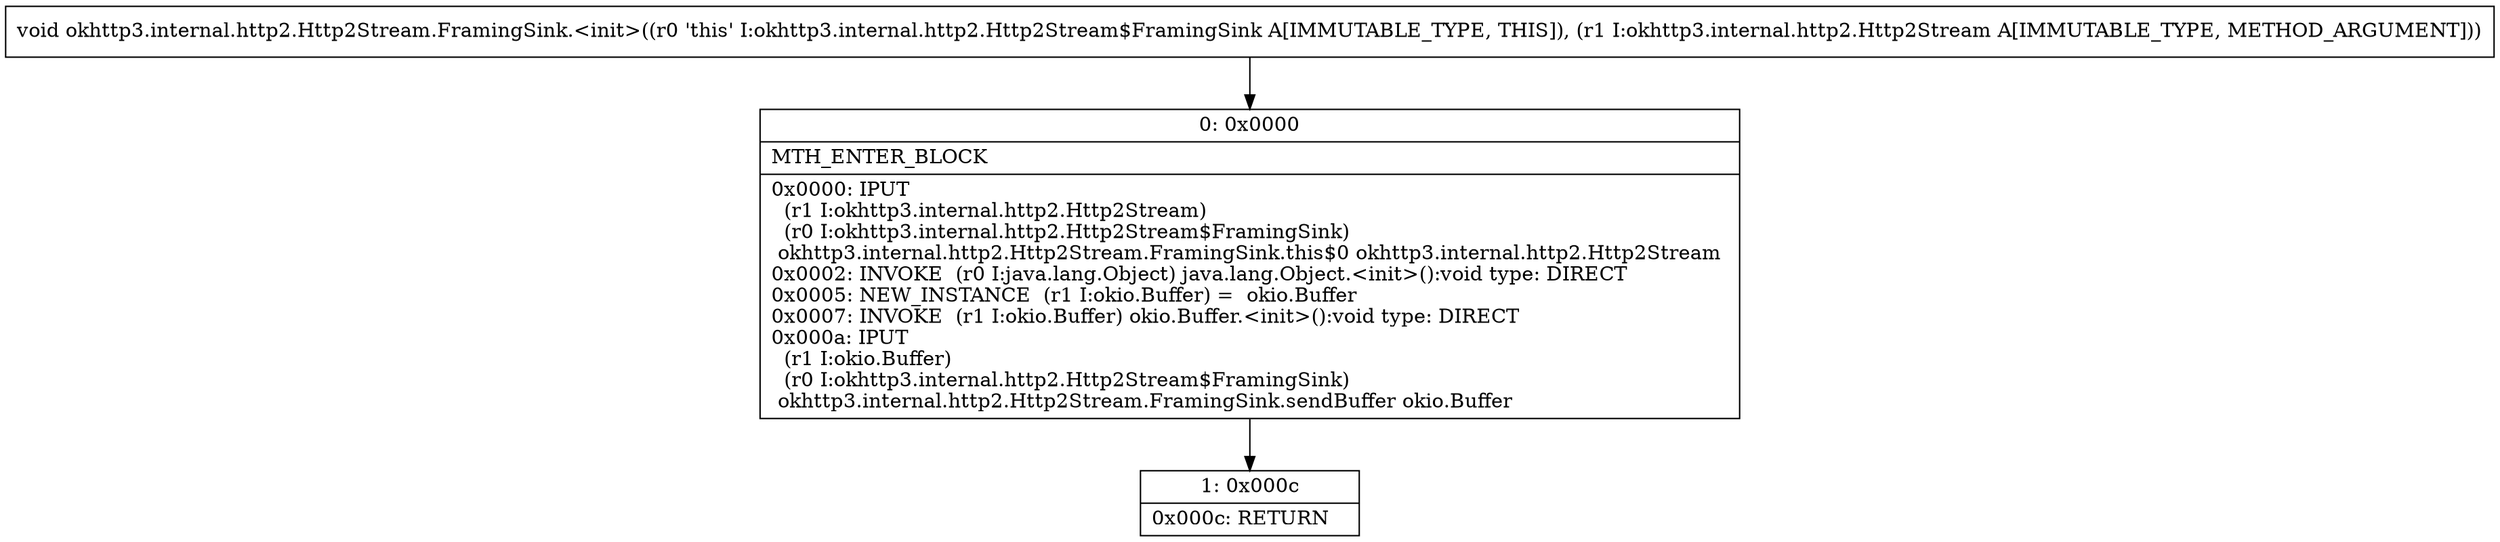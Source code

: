 digraph "CFG forokhttp3.internal.http2.Http2Stream.FramingSink.\<init\>(Lokhttp3\/internal\/http2\/Http2Stream;)V" {
Node_0 [shape=record,label="{0\:\ 0x0000|MTH_ENTER_BLOCK\l|0x0000: IPUT  \l  (r1 I:okhttp3.internal.http2.Http2Stream)\l  (r0 I:okhttp3.internal.http2.Http2Stream$FramingSink)\l okhttp3.internal.http2.Http2Stream.FramingSink.this$0 okhttp3.internal.http2.Http2Stream \l0x0002: INVOKE  (r0 I:java.lang.Object) java.lang.Object.\<init\>():void type: DIRECT \l0x0005: NEW_INSTANCE  (r1 I:okio.Buffer) =  okio.Buffer \l0x0007: INVOKE  (r1 I:okio.Buffer) okio.Buffer.\<init\>():void type: DIRECT \l0x000a: IPUT  \l  (r1 I:okio.Buffer)\l  (r0 I:okhttp3.internal.http2.Http2Stream$FramingSink)\l okhttp3.internal.http2.Http2Stream.FramingSink.sendBuffer okio.Buffer \l}"];
Node_1 [shape=record,label="{1\:\ 0x000c|0x000c: RETURN   \l}"];
MethodNode[shape=record,label="{void okhttp3.internal.http2.Http2Stream.FramingSink.\<init\>((r0 'this' I:okhttp3.internal.http2.Http2Stream$FramingSink A[IMMUTABLE_TYPE, THIS]), (r1 I:okhttp3.internal.http2.Http2Stream A[IMMUTABLE_TYPE, METHOD_ARGUMENT])) }"];
MethodNode -> Node_0;
Node_0 -> Node_1;
}


